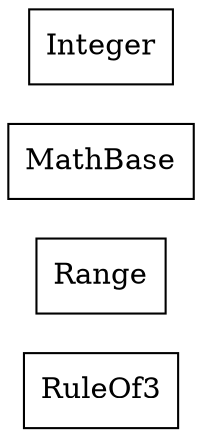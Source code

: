 strict digraph class_diagram {
  rankdir=LR;
  TypeRuleOf3[
    label="RuleOf3",
    URL="RuleOf3.html",
    tooltip="com.sekati.math.RuleOf3",
    shape="record"
  ];
  TypeRange[
    label="Range",
    URL="Range.html",
    tooltip="com.sekati.math.Range",
    shape="record"
  ];
  TypeMathBase[
    label="MathBase",
    URL="MathBase.html",
    tooltip="com.sekati.math.MathBase",
    shape="record"
  ];
  TypeInteger[
    label="Integer",
    URL="Integer.html",
    tooltip="com.sekati.math.Integer",
    shape="record"
  ];
}
